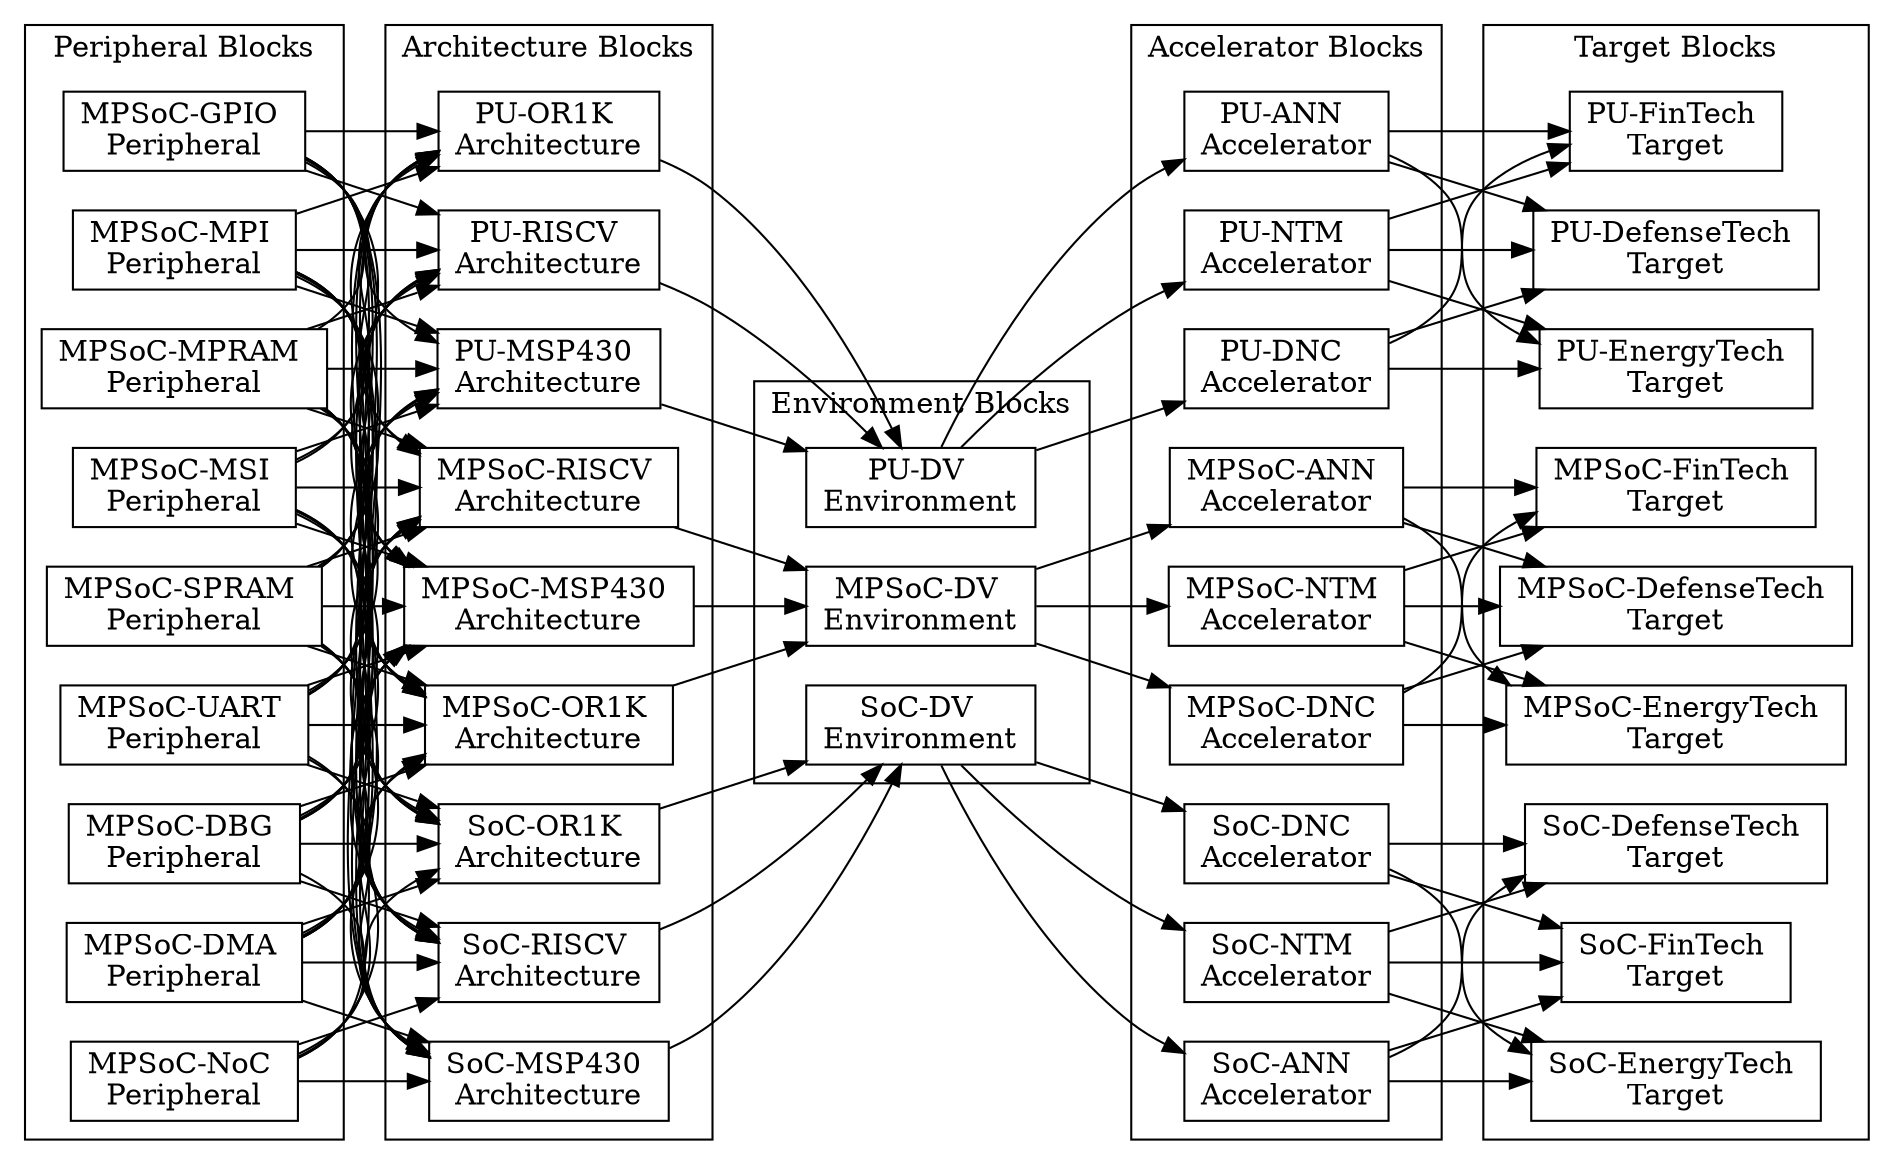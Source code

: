 digraph Project {
  // Introduction
  graph [rankdir = LR];
  node[shape=record];

  // Peripheral Blocks
  subgraph "cluster PeripheralBlocks" { label = "Peripheral Blocks";
    MPSoC_DBG[label="MPSoC-DBG \nPeripheral"];
    MPSoC_DMA[label="MPSoC-DMA \nPeripheral"];
    MPSoC_GPIO[label="MPSoC-GPIO \nPeripheral"];
    MPSoC_MPI[label="MPSoC-MPI \nPeripheral"];
    MPSoC_MPRAM[label="MPSoC-MPRAM \nPeripheral"];
    MPSoC_MSI[label="MPSoC-MSI \nPeripheral"];
    MPSoC_NoC[label="MPSoC-NoC \nPeripheral"];
    MPSoC_SPRAM[label="MPSoC-SPRAM \nPeripheral"];
    MPSoC_UART[label="MPSoC-UART \nPeripheral"];
  }

  // Architecture Blocks
  subgraph "cluster ArchitectureBlocks" { label = "Architecture Blocks";
    MPSoC_MSP430[label="MPSoC-MSP430 \nArchitecture"];
    MPSoC_OR1K[label="MPSoC-OR1K \nArchitecture"];
    MPSoC_RISCV[label="MPSoC-RISCV \nArchitecture"];
    SoC_MSP430[label="SoC-MSP430 \nArchitecture"];
    SoC_OR1K[label="SoC-OR1K \nArchitecture"];
    SoC_RISCV[label="SoC-RISCV \nArchitecture"];
    PU_MSP430[label="PU-MSP430 \nArchitecture"];
    PU_OR1K[label="PU-OR1K \nArchitecture"];
    PU_RISCV[label="PU-RISCV \nArchitecture"];
  }

  // Environment Blocks
  subgraph "cluster EnvironmentBlocks" { label = "Environment Blocks";
    MPSoC_DV[label="MPSoC-DV \nEnvironment"];
    SoC_DV[label="SoC-DV \nEnvironment"];
    PU_DV[label="PU-DV \nEnvironment"];
  }

  // Accelerator Blocks
  subgraph "cluster AcceleratorBlocks" { label = "Accelerator Blocks";
    MPSoC_NTM[label="MPSoC-NTM \nAccelerator"];
    SoC_NTM[label="SoC-NTM \nAccelerator"];
    PU_NTM[label="PU-NTM \nAccelerator"];

    MPSoC_DNC[label="MPSoC-DNC \nAccelerator"];
    SoC_DNC[label="SoC-DNC \nAccelerator"];
    PU_DNC[label="PU-DNC \nAccelerator"];

    MPSoC_ANN[label="MPSoC-ANN \nAccelerator"];
    SoC_ANN[label="SoC-ANN \nAccelerator"];
    PU_ANN[label="PU-ANN \nAccelerator"];
  }

  // Target Blocks
  subgraph "cluster TargetBlocks" { label = "Target Blocks";
    MPSoC_EnergyTech[label="MPSoC-EnergyTech \nTarget"];
    SoC_EnergyTech[label="SoC-EnergyTech \nTarget"];
    PU_EnergyTech[label="PU-EnergyTech \nTarget"];

    MPSoC_FinTech[label="MPSoC-FinTech \nTarget"];
    SoC_FinTech[label="SoC-FinTech \nTarget"];
    PU_FinTech[label="PU-FinTech \nTarget"];

    MPSoC_DefenseTech[label="MPSoC-DefenseTech \nTarget"];
    SoC_DefenseTech[label="SoC-DefenseTech \nTarget"];
    PU_DefenseTech[label="PU-DefenseTech \nTarget"];
  }

  // Peripheral -> Architecture
  MPSoC_DBG -> MPSoC_MSP430;
  MPSoC_DMA -> MPSoC_MSP430;
  MPSoC_GPIO -> MPSoC_MSP430;
  MPSoC_MPI -> MPSoC_MSP430;
  MPSoC_MPRAM -> MPSoC_MSP430;
  MPSoC_MSI -> MPSoC_MSP430;
  MPSoC_NoC -> MPSoC_MSP430;
  MPSoC_SPRAM -> MPSoC_MSP430;
  MPSoC_UART -> MPSoC_MSP430;

  MPSoC_DBG -> SoC_MSP430;
  MPSoC_DMA -> SoC_MSP430;
  MPSoC_GPIO -> SoC_MSP430;
  MPSoC_MPI -> SoC_MSP430;
  MPSoC_MPRAM -> SoC_MSP430;
  MPSoC_MSI -> SoC_MSP430;
  MPSoC_NoC -> SoC_MSP430;
  MPSoC_SPRAM -> SoC_MSP430;
  MPSoC_UART -> SoC_MSP430;

  MPSoC_DBG -> PU_MSP430;
  MPSoC_DMA -> PU_MSP430;
  MPSoC_GPIO -> PU_MSP430;
  MPSoC_MPI -> PU_MSP430;
  MPSoC_MPRAM -> PU_MSP430;
  MPSoC_MSI -> PU_MSP430;
  MPSoC_SPRAM -> PU_MSP430;
  MPSoC_UART -> PU_MSP430;


  MPSoC_DBG -> MPSoC_OR1K;
  MPSoC_DMA -> MPSoC_OR1K;
  MPSoC_GPIO -> MPSoC_OR1K;
  MPSoC_MPI -> MPSoC_OR1K;
  MPSoC_MPRAM -> MPSoC_OR1K;
  MPSoC_MSI -> MPSoC_OR1K;
  MPSoC_NoC -> MPSoC_OR1K;
  MPSoC_SPRAM -> MPSoC_OR1K;
  MPSoC_UART -> MPSoC_OR1K;

  MPSoC_DBG -> SoC_OR1K;
  MPSoC_DMA -> SoC_OR1K;
  MPSoC_GPIO -> SoC_OR1K;
  MPSoC_MPI -> SoC_OR1K;
  MPSoC_MPRAM -> SoC_OR1K;
  MPSoC_MSI -> SoC_OR1K;
  MPSoC_NoC -> SoC_OR1K;
  MPSoC_SPRAM -> SoC_OR1K;
  MPSoC_UART -> SoC_OR1K;

  MPSoC_DBG -> PU_OR1K;
  MPSoC_DMA -> PU_OR1K;
  MPSoC_GPIO -> PU_OR1K;
  MPSoC_MPI -> PU_OR1K;
  MPSoC_MPRAM -> PU_OR1K;
  MPSoC_MSI -> PU_OR1K;
  MPSoC_SPRAM -> PU_OR1K;
  MPSoC_UART -> PU_OR1K;


  MPSoC_DBG -> MPSoC_RISCV;
  MPSoC_DMA -> MPSoC_RISCV;
  MPSoC_GPIO -> MPSoC_RISCV;
  MPSoC_MPI -> MPSoC_RISCV;
  MPSoC_MPRAM -> MPSoC_RISCV;
  MPSoC_MSI -> MPSoC_RISCV;
  MPSoC_NoC -> MPSoC_RISCV;
  MPSoC_SPRAM -> MPSoC_RISCV;
  MPSoC_UART -> MPSoC_RISCV;

  MPSoC_DBG -> SoC_RISCV;
  MPSoC_DMA -> SoC_RISCV;
  MPSoC_GPIO -> SoC_RISCV;
  MPSoC_MPI -> SoC_RISCV;
  MPSoC_MPRAM -> SoC_RISCV;
  MPSoC_MSI -> SoC_RISCV;
  MPSoC_NoC -> SoC_RISCV;
  MPSoC_SPRAM -> SoC_RISCV;
  MPSoC_UART -> SoC_RISCV;

  MPSoC_DBG -> PU_RISCV;
  MPSoC_DMA -> PU_RISCV;
  MPSoC_GPIO -> PU_RISCV;
  MPSoC_MPI -> PU_RISCV;
  MPSoC_MPRAM -> PU_RISCV;
  MPSoC_MSI -> PU_RISCV;
  MPSoC_SPRAM -> PU_RISCV;
  MPSoC_UART -> PU_RISCV;

  // Architecture -> Environment
  PU_MSP430 -> PU_DV;
  PU_OR1K -> PU_DV;
  PU_RISCV -> PU_DV;

  SoC_MSP430 -> SoC_DV;
  SoC_OR1K -> SoC_DV;
  SoC_RISCV -> SoC_DV;

  MPSoC_MSP430 -> MPSoC_DV;
  MPSoC_OR1K -> MPSoC_DV;
  MPSoC_RISCV -> MPSoC_DV;

  // Environment -> Accelerator
  PU_DV -> PU_NTM;
  PU_DV -> PU_DNC;
  PU_DV -> PU_ANN;

  SoC_DV -> SoC_NTM;
  SoC_DV -> SoC_DNC;
  SoC_DV -> SoC_ANN;

  MPSoC_DV -> MPSoC_NTM;
  MPSoC_DV -> MPSoC_DNC;
  MPSoC_DV -> MPSoC_ANN;

  // Accelerator -> Target
  PU_NTM -> PU_EnergyTech;
  PU_DNC -> PU_EnergyTech;
  PU_ANN -> PU_EnergyTech;

  SoC_NTM -> SoC_EnergyTech;
  SoC_DNC -> SoC_EnergyTech;
  SoC_ANN -> SoC_EnergyTech;

  MPSoC_NTM -> MPSoC_EnergyTech;
  MPSoC_DNC -> MPSoC_EnergyTech;
  MPSoC_ANN -> MPSoC_EnergyTech;


  PU_NTM -> PU_FinTech;
  PU_DNC -> PU_FinTech;
  PU_ANN -> PU_FinTech;

  SoC_NTM -> SoC_FinTech;
  SoC_DNC -> SoC_FinTech;
  SoC_ANN -> SoC_FinTech;

  MPSoC_NTM -> MPSoC_FinTech;
  MPSoC_DNC -> MPSoC_FinTech;
  MPSoC_ANN -> MPSoC_FinTech;


  PU_NTM -> PU_DefenseTech;
  PU_DNC -> PU_DefenseTech;
  PU_ANN -> PU_DefenseTech;

  SoC_NTM -> SoC_DefenseTech;
  SoC_DNC -> SoC_DefenseTech;
  SoC_ANN -> SoC_DefenseTech;

  MPSoC_NTM -> MPSoC_DefenseTech;
  MPSoC_DNC -> MPSoC_DefenseTech;
  MPSoC_ANN -> MPSoC_DefenseTech;
}
